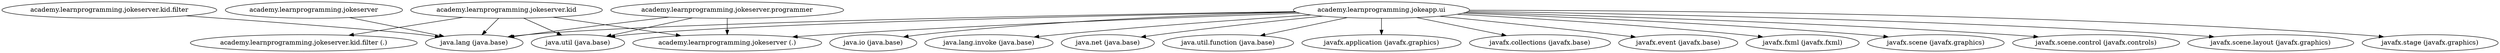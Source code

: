 digraph "." {
    // Path: .
   "academy.learnprogramming.jokeapp.ui"              -> "academy.learnprogramming.jokeserver (.)";
   "academy.learnprogramming.jokeapp.ui"              -> "java.io (java.base)";
   "academy.learnprogramming.jokeapp.ui"              -> "java.lang (java.base)";
   "academy.learnprogramming.jokeapp.ui"              -> "java.lang.invoke (java.base)";
   "academy.learnprogramming.jokeapp.ui"              -> "java.net (java.base)";
   "academy.learnprogramming.jokeapp.ui"              -> "java.util (java.base)";
   "academy.learnprogramming.jokeapp.ui"              -> "java.util.function (java.base)";
   "academy.learnprogramming.jokeapp.ui"              -> "javafx.application (javafx.graphics)";
   "academy.learnprogramming.jokeapp.ui"              -> "javafx.collections (javafx.base)";
   "academy.learnprogramming.jokeapp.ui"              -> "javafx.event (javafx.base)";
   "academy.learnprogramming.jokeapp.ui"              -> "javafx.fxml (javafx.fxml)";
   "academy.learnprogramming.jokeapp.ui"              -> "javafx.scene (javafx.graphics)";
   "academy.learnprogramming.jokeapp.ui"              -> "javafx.scene.control (javafx.controls)";
   "academy.learnprogramming.jokeapp.ui"              -> "javafx.scene.layout (javafx.graphics)";
   "academy.learnprogramming.jokeapp.ui"              -> "javafx.stage (javafx.graphics)";
   "academy.learnprogramming.jokeserver"              -> "java.lang (java.base)";
   "academy.learnprogramming.jokeserver.kid"          -> "academy.learnprogramming.jokeserver (.)";
   "academy.learnprogramming.jokeserver.kid"          -> "academy.learnprogramming.jokeserver.kid.filter (.)";
   "academy.learnprogramming.jokeserver.kid"          -> "java.lang (java.base)";
   "academy.learnprogramming.jokeserver.kid"          -> "java.util (java.base)";
   "academy.learnprogramming.jokeserver.kid.filter"   -> "java.lang (java.base)";
   "academy.learnprogramming.jokeserver.programmer"   -> "academy.learnprogramming.jokeserver (.)";
   "academy.learnprogramming.jokeserver.programmer"   -> "java.lang (java.base)";
   "academy.learnprogramming.jokeserver.programmer"   -> "java.util (java.base)";
}
